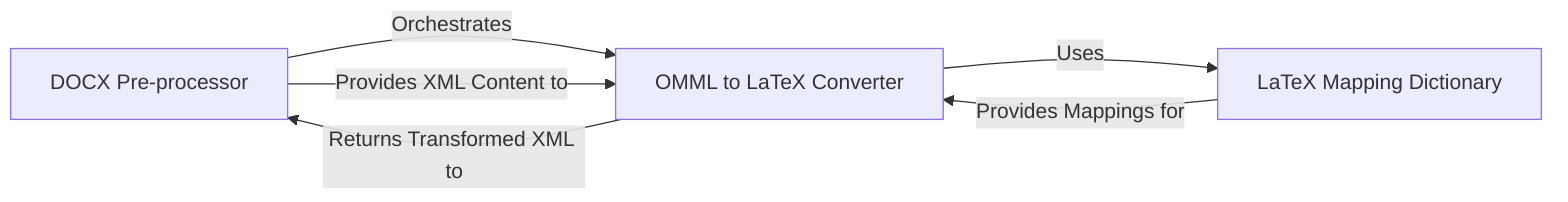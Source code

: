 graph LR
    DOCX_Pre_processor["DOCX Pre-processor"]
    OMML_to_LaTeX_Converter["OMML to LaTeX Converter"]
    LaTeX_Mapping_Dictionary["LaTeX Mapping Dictionary"]
    DOCX_Pre_processor -- "Orchestrates" --> OMML_to_LaTeX_Converter
    DOCX_Pre_processor -- "Provides XML Content to" --> OMML_to_LaTeX_Converter
    OMML_to_LaTeX_Converter -- "Returns Transformed XML to" --> DOCX_Pre_processor
    OMML_to_LaTeX_Converter -- "Uses" --> LaTeX_Mapping_Dictionary
    LaTeX_Mapping_Dictionary -- "Provides Mappings for" --> OMML_to_LaTeX_Converter